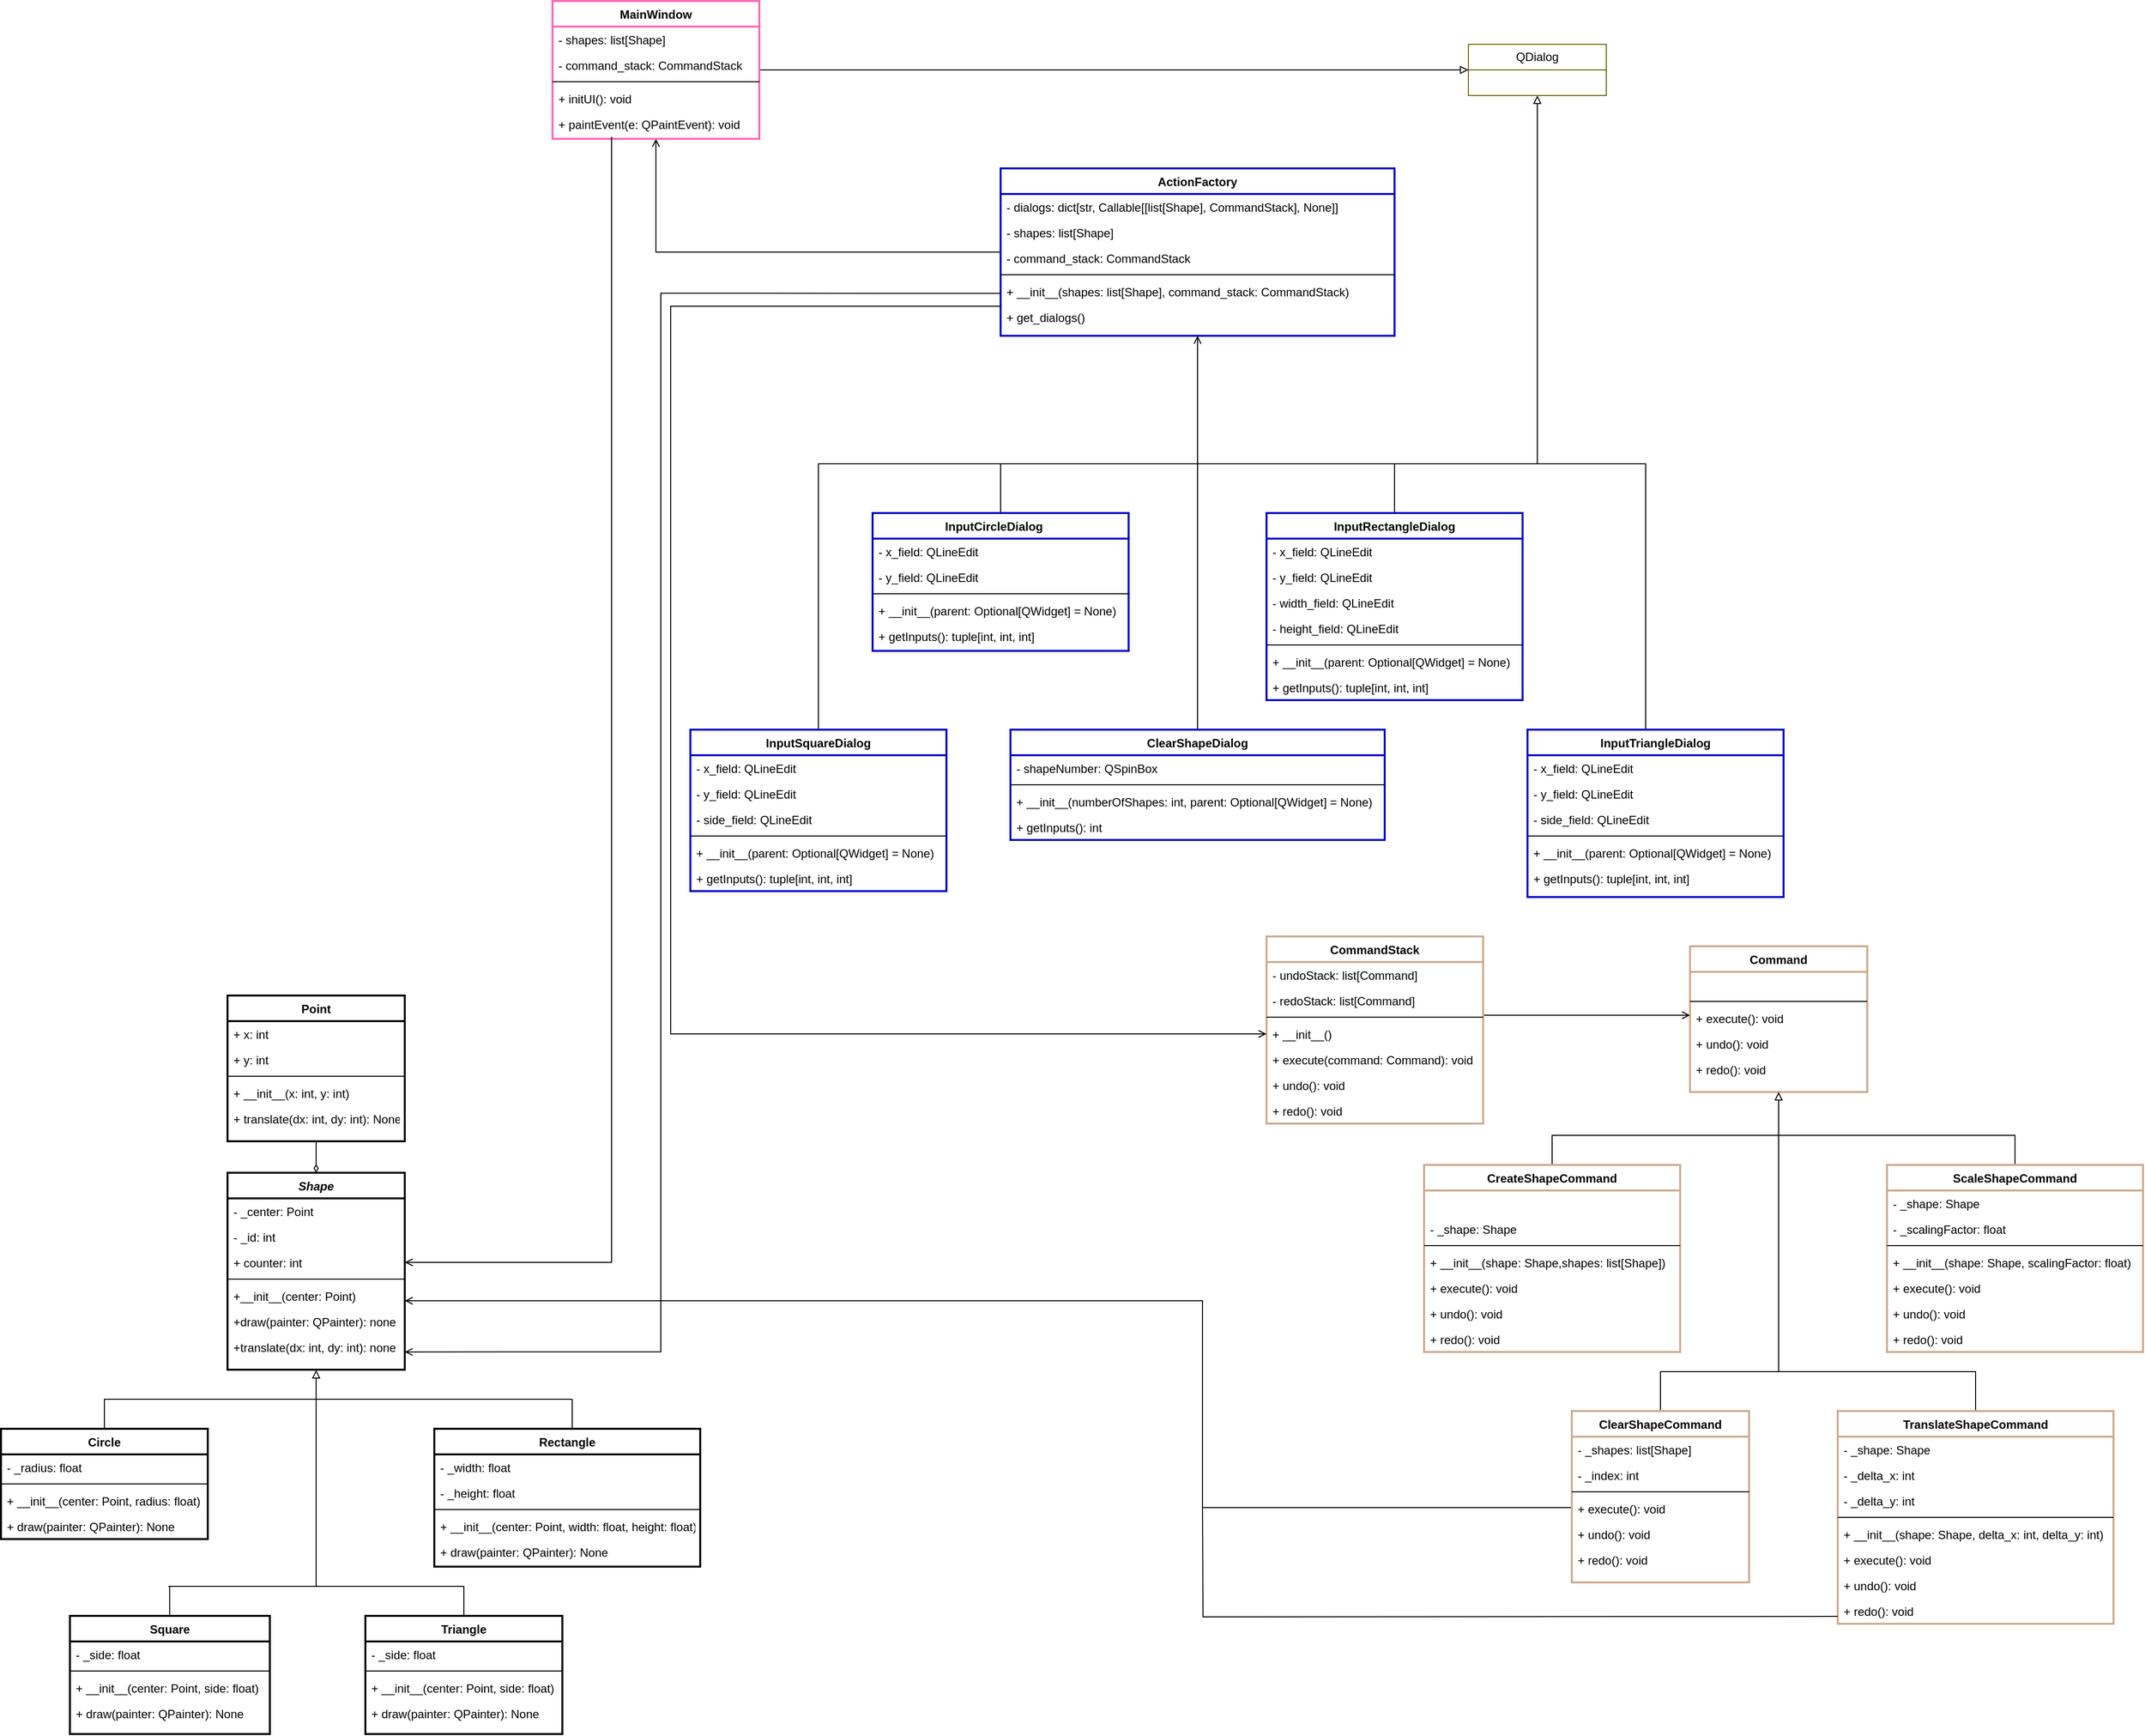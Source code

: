 <mxfile version="21.6.1" type="github">
  <diagram id="C5RBs43oDa-KdzZeNtuy" name="Page-1">
    <mxGraphModel dx="1793" dy="2488" grid="1" gridSize="10" guides="1" tooltips="1" connect="1" arrows="1" fold="1" page="1" pageScale="1" pageWidth="827" pageHeight="500" math="0" shadow="0">
      <root>
        <mxCell id="WIyWlLk6GJQsqaUBKTNV-0" />
        <mxCell id="WIyWlLk6GJQsqaUBKTNV-1" parent="WIyWlLk6GJQsqaUBKTNV-0" />
        <mxCell id="5IdRfqI3asmBB80RAV-X-70" style="edgeStyle=orthogonalEdgeStyle;rounded=0;orthogonalLoop=1;jettySize=auto;html=1;endArrow=none;endFill=0;startArrow=open;startFill=0;" parent="WIyWlLk6GJQsqaUBKTNV-1" edge="1">
          <mxGeometry relative="1" as="geometry">
            <mxPoint x="530" y="281.947" as="sourcePoint" />
            <mxPoint x="1135" y="-793.179" as="targetPoint" />
            <Array as="points">
              <mxPoint x="790" y="282" />
              <mxPoint x="790" y="-793" />
            </Array>
          </mxGeometry>
        </mxCell>
        <mxCell id="zkfFHV4jXpPFQw0GAbJ--0" value="Shape" style="swimlane;fontStyle=3;align=center;verticalAlign=top;childLayout=stackLayout;horizontal=1;startSize=26;horizontalStack=0;resizeParent=1;resizeLast=0;collapsible=1;marginBottom=0;rounded=0;shadow=0;strokeWidth=2;" parent="WIyWlLk6GJQsqaUBKTNV-1" vertex="1">
          <mxGeometry x="350" y="100" width="180" height="200" as="geometry">
            <mxRectangle x="230" y="140" width="160" height="26" as="alternateBounds" />
          </mxGeometry>
        </mxCell>
        <mxCell id="zkfFHV4jXpPFQw0GAbJ--1" value="- _center: Point&#xa;" style="text;align=left;verticalAlign=top;spacingLeft=4;spacingRight=4;overflow=hidden;rotatable=0;points=[[0,0.5],[1,0.5]];portConstraint=eastwest;" parent="zkfFHV4jXpPFQw0GAbJ--0" vertex="1">
          <mxGeometry y="26" width="180" height="26" as="geometry" />
        </mxCell>
        <mxCell id="zkfFHV4jXpPFQw0GAbJ--3" value="- _id: int&#xa;&#xa;" style="text;align=left;verticalAlign=top;spacingLeft=4;spacingRight=4;overflow=hidden;rotatable=0;points=[[0,0.5],[1,0.5]];portConstraint=eastwest;rounded=0;shadow=0;html=0;" parent="zkfFHV4jXpPFQw0GAbJ--0" vertex="1">
          <mxGeometry y="52" width="180" height="26" as="geometry" />
        </mxCell>
        <mxCell id="plVbzkSMT-NJXAv1dkl6-6" value="+ counter: int&#xa;" style="text;align=left;verticalAlign=top;spacingLeft=4;spacingRight=4;overflow=hidden;rotatable=0;points=[[0,0.5],[1,0.5]];portConstraint=eastwest;rounded=0;shadow=0;html=0;" parent="zkfFHV4jXpPFQw0GAbJ--0" vertex="1">
          <mxGeometry y="78" width="180" height="26" as="geometry" />
        </mxCell>
        <mxCell id="zkfFHV4jXpPFQw0GAbJ--4" value="" style="line;html=1;strokeWidth=1;align=left;verticalAlign=middle;spacingTop=-1;spacingLeft=3;spacingRight=3;rotatable=0;labelPosition=right;points=[];portConstraint=eastwest;" parent="zkfFHV4jXpPFQw0GAbJ--0" vertex="1">
          <mxGeometry y="104" width="180" height="8" as="geometry" />
        </mxCell>
        <mxCell id="plVbzkSMT-NJXAv1dkl6-4" value="+__init__(center: Point)&#xa;" style="text;align=left;verticalAlign=top;spacingLeft=4;spacingRight=4;overflow=hidden;rotatable=0;points=[[0,0.5],[1,0.5]];portConstraint=eastwest;" parent="zkfFHV4jXpPFQw0GAbJ--0" vertex="1">
          <mxGeometry y="112" width="180" height="26" as="geometry" />
        </mxCell>
        <mxCell id="zkfFHV4jXpPFQw0GAbJ--5" value="+draw(painter: QPainter): none" style="text;align=left;verticalAlign=top;spacingLeft=4;spacingRight=4;overflow=hidden;rotatable=0;points=[[0,0.5],[1,0.5]];portConstraint=eastwest;" parent="zkfFHV4jXpPFQw0GAbJ--0" vertex="1">
          <mxGeometry y="138" width="180" height="26" as="geometry" />
        </mxCell>
        <mxCell id="plVbzkSMT-NJXAv1dkl6-7" value="+translate(dx: int, dy: int): none" style="text;align=left;verticalAlign=top;spacingLeft=4;spacingRight=4;overflow=hidden;rotatable=0;points=[[0,0.5],[1,0.5]];portConstraint=eastwest;" parent="zkfFHV4jXpPFQw0GAbJ--0" vertex="1">
          <mxGeometry y="164" width="180" height="26" as="geometry" />
        </mxCell>
        <mxCell id="plVbzkSMT-NJXAv1dkl6-3" value="&#xa;" style="text;align=left;verticalAlign=top;spacingLeft=4;spacingRight=4;overflow=hidden;rotatable=0;points=[[0,0.5],[1,0.5]];portConstraint=eastwest;" parent="zkfFHV4jXpPFQw0GAbJ--0" vertex="1">
          <mxGeometry y="190" width="180" height="10" as="geometry" />
        </mxCell>
        <mxCell id="plVbzkSMT-NJXAv1dkl6-54" style="edgeStyle=orthogonalEdgeStyle;rounded=0;orthogonalLoop=1;jettySize=auto;html=1;exitX=0.5;exitY=0;exitDx=0;exitDy=0;entryX=0.5;entryY=1.033;entryDx=0;entryDy=0;entryPerimeter=0;endArrow=block;endFill=0;" parent="WIyWlLk6GJQsqaUBKTNV-1" source="zkfFHV4jXpPFQw0GAbJ--6" target="plVbzkSMT-NJXAv1dkl6-3" edge="1">
          <mxGeometry relative="1" as="geometry" />
        </mxCell>
        <mxCell id="zkfFHV4jXpPFQw0GAbJ--6" value="Circle" style="swimlane;fontStyle=1;align=center;verticalAlign=top;childLayout=stackLayout;horizontal=1;startSize=26;horizontalStack=0;resizeParent=1;resizeLast=0;collapsible=1;marginBottom=0;rounded=0;shadow=0;strokeWidth=2;" parent="WIyWlLk6GJQsqaUBKTNV-1" vertex="1">
          <mxGeometry x="120" y="360" width="210" height="112" as="geometry">
            <mxRectangle x="130" y="380" width="160" height="26" as="alternateBounds" />
          </mxGeometry>
        </mxCell>
        <mxCell id="zkfFHV4jXpPFQw0GAbJ--8" value="- _radius: float" style="text;align=left;verticalAlign=top;spacingLeft=4;spacingRight=4;overflow=hidden;rotatable=0;points=[[0,0.5],[1,0.5]];portConstraint=eastwest;rounded=0;shadow=0;html=0;" parent="zkfFHV4jXpPFQw0GAbJ--6" vertex="1">
          <mxGeometry y="26" width="210" height="26" as="geometry" />
        </mxCell>
        <mxCell id="zkfFHV4jXpPFQw0GAbJ--9" value="" style="line;html=1;strokeWidth=1;align=left;verticalAlign=middle;spacingTop=-1;spacingLeft=3;spacingRight=3;rotatable=0;labelPosition=right;points=[];portConstraint=eastwest;" parent="zkfFHV4jXpPFQw0GAbJ--6" vertex="1">
          <mxGeometry y="52" width="210" height="8" as="geometry" />
        </mxCell>
        <mxCell id="zkfFHV4jXpPFQw0GAbJ--10" value="+ __init__(center: Point, radius: float)" style="text;align=left;verticalAlign=top;spacingLeft=4;spacingRight=4;overflow=hidden;rotatable=0;points=[[0,0.5],[1,0.5]];portConstraint=eastwest;fontStyle=0" parent="zkfFHV4jXpPFQw0GAbJ--6" vertex="1">
          <mxGeometry y="60" width="210" height="26" as="geometry" />
        </mxCell>
        <mxCell id="zkfFHV4jXpPFQw0GAbJ--11" value="+ draw(painter: QPainter): None" style="text;align=left;verticalAlign=top;spacingLeft=4;spacingRight=4;overflow=hidden;rotatable=0;points=[[0,0.5],[1,0.5]];portConstraint=eastwest;" parent="zkfFHV4jXpPFQw0GAbJ--6" vertex="1">
          <mxGeometry y="86" width="210" height="26" as="geometry" />
        </mxCell>
        <mxCell id="plVbzkSMT-NJXAv1dkl6-33" value="Rectangle" style="swimlane;fontStyle=1;align=center;verticalAlign=top;childLayout=stackLayout;horizontal=1;startSize=26;horizontalStack=0;resizeParent=1;resizeLast=0;collapsible=1;marginBottom=0;rounded=0;shadow=0;strokeWidth=2;" parent="WIyWlLk6GJQsqaUBKTNV-1" vertex="1">
          <mxGeometry x="560" y="360" width="270" height="140" as="geometry">
            <mxRectangle x="130" y="380" width="160" height="26" as="alternateBounds" />
          </mxGeometry>
        </mxCell>
        <mxCell id="plVbzkSMT-NJXAv1dkl6-34" value="- _width: float" style="text;align=left;verticalAlign=top;spacingLeft=4;spacingRight=4;overflow=hidden;rotatable=0;points=[[0,0.5],[1,0.5]];portConstraint=eastwest;rounded=0;shadow=0;html=0;" parent="plVbzkSMT-NJXAv1dkl6-33" vertex="1">
          <mxGeometry y="26" width="270" height="26" as="geometry" />
        </mxCell>
        <mxCell id="plVbzkSMT-NJXAv1dkl6-37" value="- _height: float" style="text;align=left;verticalAlign=top;spacingLeft=4;spacingRight=4;overflow=hidden;rotatable=0;points=[[0,0.5],[1,0.5]];portConstraint=eastwest;" parent="plVbzkSMT-NJXAv1dkl6-33" vertex="1">
          <mxGeometry y="52" width="270" height="26" as="geometry" />
        </mxCell>
        <mxCell id="plVbzkSMT-NJXAv1dkl6-35" value="" style="line;html=1;strokeWidth=1;align=left;verticalAlign=middle;spacingTop=-1;spacingLeft=3;spacingRight=3;rotatable=0;labelPosition=right;points=[];portConstraint=eastwest;" parent="plVbzkSMT-NJXAv1dkl6-33" vertex="1">
          <mxGeometry y="78" width="270" height="8" as="geometry" />
        </mxCell>
        <mxCell id="plVbzkSMT-NJXAv1dkl6-36" value="+ __init__(center: Point, width: float, height: float)" style="text;align=left;verticalAlign=top;spacingLeft=4;spacingRight=4;overflow=hidden;rotatable=0;points=[[0,0.5],[1,0.5]];portConstraint=eastwest;fontStyle=0" parent="plVbzkSMT-NJXAv1dkl6-33" vertex="1">
          <mxGeometry y="86" width="270" height="26" as="geometry" />
        </mxCell>
        <mxCell id="plVbzkSMT-NJXAv1dkl6-38" value="+ draw(painter: QPainter): None" style="text;align=left;verticalAlign=top;spacingLeft=4;spacingRight=4;overflow=hidden;rotatable=0;points=[[0,0.5],[1,0.5]];portConstraint=eastwest;rounded=0;shadow=0;html=0;" parent="plVbzkSMT-NJXAv1dkl6-33" vertex="1">
          <mxGeometry y="112" width="270" height="26" as="geometry" />
        </mxCell>
        <mxCell id="plVbzkSMT-NJXAv1dkl6-39" value="Square" style="swimlane;fontStyle=1;align=center;verticalAlign=top;childLayout=stackLayout;horizontal=1;startSize=26;horizontalStack=0;resizeParent=1;resizeLast=0;collapsible=1;marginBottom=0;rounded=0;shadow=0;strokeWidth=2;" parent="WIyWlLk6GJQsqaUBKTNV-1" vertex="1">
          <mxGeometry x="190" y="550" width="203" height="120" as="geometry">
            <mxRectangle x="130" y="380" width="160" height="26" as="alternateBounds" />
          </mxGeometry>
        </mxCell>
        <mxCell id="plVbzkSMT-NJXAv1dkl6-40" value="- _side: float" style="text;align=left;verticalAlign=top;spacingLeft=4;spacingRight=4;overflow=hidden;rotatable=0;points=[[0,0.5],[1,0.5]];portConstraint=eastwest;rounded=0;shadow=0;html=0;" parent="plVbzkSMT-NJXAv1dkl6-39" vertex="1">
          <mxGeometry y="26" width="203" height="26" as="geometry" />
        </mxCell>
        <mxCell id="plVbzkSMT-NJXAv1dkl6-42" value="" style="line;html=1;strokeWidth=1;align=left;verticalAlign=middle;spacingTop=-1;spacingLeft=3;spacingRight=3;rotatable=0;labelPosition=right;points=[];portConstraint=eastwest;" parent="plVbzkSMT-NJXAv1dkl6-39" vertex="1">
          <mxGeometry y="52" width="203" height="8" as="geometry" />
        </mxCell>
        <mxCell id="plVbzkSMT-NJXAv1dkl6-43" value="+ __init__(center: Point, side: float)" style="text;align=left;verticalAlign=top;spacingLeft=4;spacingRight=4;overflow=hidden;rotatable=0;points=[[0,0.5],[1,0.5]];portConstraint=eastwest;fontStyle=0" parent="plVbzkSMT-NJXAv1dkl6-39" vertex="1">
          <mxGeometry y="60" width="203" height="26" as="geometry" />
        </mxCell>
        <mxCell id="plVbzkSMT-NJXAv1dkl6-44" value="+ draw(painter: QPainter): None" style="text;align=left;verticalAlign=top;spacingLeft=4;spacingRight=4;overflow=hidden;rotatable=0;points=[[0,0.5],[1,0.5]];portConstraint=eastwest;rounded=0;shadow=0;html=0;" parent="plVbzkSMT-NJXAv1dkl6-39" vertex="1">
          <mxGeometry y="86" width="203" height="26" as="geometry" />
        </mxCell>
        <mxCell id="plVbzkSMT-NJXAv1dkl6-45" value="Triangle" style="swimlane;fontStyle=1;align=center;verticalAlign=top;childLayout=stackLayout;horizontal=1;startSize=26;horizontalStack=0;resizeParent=1;resizeLast=0;collapsible=1;marginBottom=0;rounded=0;shadow=0;strokeWidth=2;" parent="WIyWlLk6GJQsqaUBKTNV-1" vertex="1">
          <mxGeometry x="490" y="550" width="200" height="120" as="geometry">
            <mxRectangle x="130" y="380" width="160" height="26" as="alternateBounds" />
          </mxGeometry>
        </mxCell>
        <mxCell id="plVbzkSMT-NJXAv1dkl6-46" value="- _side: float" style="text;align=left;verticalAlign=top;spacingLeft=4;spacingRight=4;overflow=hidden;rotatable=0;points=[[0,0.5],[1,0.5]];portConstraint=eastwest;rounded=0;shadow=0;html=0;" parent="plVbzkSMT-NJXAv1dkl6-45" vertex="1">
          <mxGeometry y="26" width="200" height="26" as="geometry" />
        </mxCell>
        <mxCell id="plVbzkSMT-NJXAv1dkl6-47" value="" style="line;html=1;strokeWidth=1;align=left;verticalAlign=middle;spacingTop=-1;spacingLeft=3;spacingRight=3;rotatable=0;labelPosition=right;points=[];portConstraint=eastwest;" parent="plVbzkSMT-NJXAv1dkl6-45" vertex="1">
          <mxGeometry y="52" width="200" height="8" as="geometry" />
        </mxCell>
        <mxCell id="plVbzkSMT-NJXAv1dkl6-48" value="+ __init__(center: Point, side: float)" style="text;align=left;verticalAlign=top;spacingLeft=4;spacingRight=4;overflow=hidden;rotatable=0;points=[[0,0.5],[1,0.5]];portConstraint=eastwest;fontStyle=0" parent="plVbzkSMT-NJXAv1dkl6-45" vertex="1">
          <mxGeometry y="60" width="200" height="26" as="geometry" />
        </mxCell>
        <mxCell id="plVbzkSMT-NJXAv1dkl6-49" value="+ draw(painter: QPainter): None" style="text;align=left;verticalAlign=top;spacingLeft=4;spacingRight=4;overflow=hidden;rotatable=0;points=[[0,0.5],[1,0.5]];portConstraint=eastwest;rounded=0;shadow=0;html=0;" parent="plVbzkSMT-NJXAv1dkl6-45" vertex="1">
          <mxGeometry y="86" width="200" height="26" as="geometry" />
        </mxCell>
        <mxCell id="plVbzkSMT-NJXAv1dkl6-57" value="" style="endArrow=none;html=1;rounded=0;" parent="WIyWlLk6GJQsqaUBKTNV-1" edge="1">
          <mxGeometry width="50" height="50" relative="1" as="geometry">
            <mxPoint x="700" y="330" as="sourcePoint" />
            <mxPoint x="440" y="330" as="targetPoint" />
          </mxGeometry>
        </mxCell>
        <mxCell id="plVbzkSMT-NJXAv1dkl6-58" value="" style="endArrow=none;html=1;rounded=0;" parent="WIyWlLk6GJQsqaUBKTNV-1" edge="1">
          <mxGeometry width="50" height="50" relative="1" as="geometry">
            <mxPoint x="700" y="360" as="sourcePoint" />
            <mxPoint x="700" y="330" as="targetPoint" />
          </mxGeometry>
        </mxCell>
        <mxCell id="plVbzkSMT-NJXAv1dkl6-60" value="" style="endArrow=none;html=1;rounded=0;" parent="WIyWlLk6GJQsqaUBKTNV-1" edge="1">
          <mxGeometry width="50" height="50" relative="1" as="geometry">
            <mxPoint x="440" y="520" as="sourcePoint" />
            <mxPoint x="440" y="330" as="targetPoint" />
          </mxGeometry>
        </mxCell>
        <mxCell id="plVbzkSMT-NJXAv1dkl6-62" value="" style="endArrow=none;html=1;rounded=0;" parent="WIyWlLk6GJQsqaUBKTNV-1" edge="1">
          <mxGeometry width="50" height="50" relative="1" as="geometry">
            <mxPoint x="291.26" y="550" as="sourcePoint" />
            <mxPoint x="291.26" y="520" as="targetPoint" />
          </mxGeometry>
        </mxCell>
        <mxCell id="plVbzkSMT-NJXAv1dkl6-63" value="" style="endArrow=none;html=1;rounded=0;" parent="WIyWlLk6GJQsqaUBKTNV-1" edge="1">
          <mxGeometry width="50" height="50" relative="1" as="geometry">
            <mxPoint x="590" y="520" as="sourcePoint" />
            <mxPoint x="290" y="520" as="targetPoint" />
          </mxGeometry>
        </mxCell>
        <mxCell id="plVbzkSMT-NJXAv1dkl6-64" value="" style="endArrow=none;html=1;rounded=0;exitX=0.5;exitY=0;exitDx=0;exitDy=0;" parent="WIyWlLk6GJQsqaUBKTNV-1" source="plVbzkSMT-NJXAv1dkl6-45" edge="1">
          <mxGeometry width="50" height="50" relative="1" as="geometry">
            <mxPoint x="560" y="550" as="sourcePoint" />
            <mxPoint x="590" y="520" as="targetPoint" />
          </mxGeometry>
        </mxCell>
        <mxCell id="plVbzkSMT-NJXAv1dkl6-65" value="Point" style="swimlane;fontStyle=1;align=center;verticalAlign=top;childLayout=stackLayout;horizontal=1;startSize=26;horizontalStack=0;resizeParent=1;resizeLast=0;collapsible=1;marginBottom=0;rounded=0;shadow=0;strokeWidth=2;" parent="WIyWlLk6GJQsqaUBKTNV-1" vertex="1">
          <mxGeometry x="350" y="-80" width="180" height="148" as="geometry">
            <mxRectangle x="230" y="140" width="160" height="26" as="alternateBounds" />
          </mxGeometry>
        </mxCell>
        <mxCell id="plVbzkSMT-NJXAv1dkl6-66" value="+ x: int&#xa;" style="text;align=left;verticalAlign=top;spacingLeft=4;spacingRight=4;overflow=hidden;rotatable=0;points=[[0,0.5],[1,0.5]];portConstraint=eastwest;" parent="plVbzkSMT-NJXAv1dkl6-65" vertex="1">
          <mxGeometry y="26" width="180" height="26" as="geometry" />
        </mxCell>
        <mxCell id="plVbzkSMT-NJXAv1dkl6-67" value="+ y: int&#xa;&#xa;" style="text;align=left;verticalAlign=top;spacingLeft=4;spacingRight=4;overflow=hidden;rotatable=0;points=[[0,0.5],[1,0.5]];portConstraint=eastwest;rounded=0;shadow=0;html=0;" parent="plVbzkSMT-NJXAv1dkl6-65" vertex="1">
          <mxGeometry y="52" width="180" height="26" as="geometry" />
        </mxCell>
        <mxCell id="plVbzkSMT-NJXAv1dkl6-69" value="" style="line;html=1;strokeWidth=1;align=left;verticalAlign=middle;spacingTop=-1;spacingLeft=3;spacingRight=3;rotatable=0;labelPosition=right;points=[];portConstraint=eastwest;" parent="plVbzkSMT-NJXAv1dkl6-65" vertex="1">
          <mxGeometry y="78" width="180" height="8" as="geometry" />
        </mxCell>
        <mxCell id="plVbzkSMT-NJXAv1dkl6-70" value="+ __init__(x: int, y: int)&#xa;" style="text;align=left;verticalAlign=top;spacingLeft=4;spacingRight=4;overflow=hidden;rotatable=0;points=[[0,0.5],[1,0.5]];portConstraint=eastwest;" parent="plVbzkSMT-NJXAv1dkl6-65" vertex="1">
          <mxGeometry y="86" width="180" height="26" as="geometry" />
        </mxCell>
        <mxCell id="plVbzkSMT-NJXAv1dkl6-71" value="+ translate(dx: int, dy: int): None" style="text;align=left;verticalAlign=top;spacingLeft=4;spacingRight=4;overflow=hidden;rotatable=0;points=[[0,0.5],[1,0.5]];portConstraint=eastwest;" parent="plVbzkSMT-NJXAv1dkl6-65" vertex="1">
          <mxGeometry y="112" width="180" height="26" as="geometry" />
        </mxCell>
        <mxCell id="plVbzkSMT-NJXAv1dkl6-73" value="&#xa;" style="text;align=left;verticalAlign=top;spacingLeft=4;spacingRight=4;overflow=hidden;rotatable=0;points=[[0,0.5],[1,0.5]];portConstraint=eastwest;" parent="plVbzkSMT-NJXAv1dkl6-65" vertex="1">
          <mxGeometry y="138" width="180" height="10" as="geometry" />
        </mxCell>
        <mxCell id="plVbzkSMT-NJXAv1dkl6-83" value="" style="endArrow=none;html=1;rounded=0;entryX=0.5;entryY=1;entryDx=0;entryDy=0;startArrow=diamondThin;startFill=0;" parent="WIyWlLk6GJQsqaUBKTNV-1" target="plVbzkSMT-NJXAv1dkl6-65" edge="1">
          <mxGeometry width="50" height="50" relative="1" as="geometry">
            <mxPoint x="440" y="100" as="sourcePoint" />
            <mxPoint x="440" y="70" as="targetPoint" />
          </mxGeometry>
        </mxCell>
        <mxCell id="Z4sy0UR6ZNWlFximSL57-4" value="Command" style="swimlane;fontStyle=1;align=center;verticalAlign=top;childLayout=stackLayout;horizontal=1;startSize=26;horizontalStack=0;resizeParent=1;resizeLast=0;collapsible=1;marginBottom=0;rounded=0;shadow=0;strokeWidth=2;strokeColor=#cdab8f;" parent="WIyWlLk6GJQsqaUBKTNV-1" vertex="1">
          <mxGeometry x="1835" y="-130" width="180" height="148" as="geometry">
            <mxRectangle x="230" y="140" width="160" height="26" as="alternateBounds" />
          </mxGeometry>
        </mxCell>
        <mxCell id="Z4sy0UR6ZNWlFximSL57-7" value="  " style="text;align=left;verticalAlign=top;spacingLeft=4;spacingRight=4;overflow=hidden;rotatable=0;points=[[0,0.5],[1,0.5]];portConstraint=eastwest;rounded=0;shadow=0;html=0;fontColor=#000000;" parent="Z4sy0UR6ZNWlFximSL57-4" vertex="1">
          <mxGeometry y="26" width="180" height="26" as="geometry" />
        </mxCell>
        <mxCell id="Z4sy0UR6ZNWlFximSL57-8" value="" style="line;html=1;strokeWidth=1;align=left;verticalAlign=middle;spacingTop=-1;spacingLeft=3;spacingRight=3;rotatable=0;labelPosition=right;points=[];portConstraint=eastwest;" parent="Z4sy0UR6ZNWlFximSL57-4" vertex="1">
          <mxGeometry y="52" width="180" height="8" as="geometry" />
        </mxCell>
        <mxCell id="Z4sy0UR6ZNWlFximSL57-9" value="+ execute(): void" style="text;align=left;verticalAlign=top;spacingLeft=4;spacingRight=4;overflow=hidden;rotatable=0;points=[[0,0.5],[1,0.5]];portConstraint=eastwest;" parent="Z4sy0UR6ZNWlFximSL57-4" vertex="1">
          <mxGeometry y="60" width="180" height="26" as="geometry" />
        </mxCell>
        <mxCell id="Z4sy0UR6ZNWlFximSL57-10" value="+ undo(): void" style="text;align=left;verticalAlign=top;spacingLeft=4;spacingRight=4;overflow=hidden;rotatable=0;points=[[0,0.5],[1,0.5]];portConstraint=eastwest;" parent="Z4sy0UR6ZNWlFximSL57-4" vertex="1">
          <mxGeometry y="86" width="180" height="26" as="geometry" />
        </mxCell>
        <mxCell id="Z4sy0UR6ZNWlFximSL57-11" value="+ redo(): void" style="text;align=left;verticalAlign=top;spacingLeft=4;spacingRight=4;overflow=hidden;rotatable=0;points=[[0,0.5],[1,0.5]];portConstraint=eastwest;" parent="Z4sy0UR6ZNWlFximSL57-4" vertex="1">
          <mxGeometry y="112" width="180" height="26" as="geometry" />
        </mxCell>
        <mxCell id="Z4sy0UR6ZNWlFximSL57-12" value="&#xa;" style="text;align=left;verticalAlign=top;spacingLeft=4;spacingRight=4;overflow=hidden;rotatable=0;points=[[0,0.5],[1,0.5]];portConstraint=eastwest;" parent="Z4sy0UR6ZNWlFximSL57-4" vertex="1">
          <mxGeometry y="138" width="180" height="10" as="geometry" />
        </mxCell>
        <mxCell id="Z4sy0UR6ZNWlFximSL57-23" style="edgeStyle=orthogonalEdgeStyle;rounded=0;orthogonalLoop=1;jettySize=auto;html=1;endArrow=none;endFill=0;startArrow=open;startFill=0;" parent="WIyWlLk6GJQsqaUBKTNV-1" source="plVbzkSMT-NJXAv1dkl6-4" target="Z4sy0UR6ZNWlFximSL57-13" edge="1">
          <mxGeometry relative="1" as="geometry">
            <Array as="points">
              <mxPoint x="1340" y="230" />
              <mxPoint x="1340" y="440" />
            </Array>
          </mxGeometry>
        </mxCell>
        <mxCell id="Z4sy0UR6ZNWlFximSL57-33" style="edgeStyle=orthogonalEdgeStyle;rounded=0;orthogonalLoop=1;jettySize=auto;html=1;endArrow=open;endFill=0;" parent="WIyWlLk6GJQsqaUBKTNV-1" source="Z4sy0UR6ZNWlFximSL57-24" target="Z4sy0UR6ZNWlFximSL57-4" edge="1">
          <mxGeometry relative="1" as="geometry">
            <Array as="points">
              <mxPoint x="1780" y="-60" />
              <mxPoint x="1780" y="-60" />
            </Array>
          </mxGeometry>
        </mxCell>
        <mxCell id="Z4sy0UR6ZNWlFximSL57-24" value="CommandStack" style="swimlane;fontStyle=1;align=center;verticalAlign=top;childLayout=stackLayout;horizontal=1;startSize=26;horizontalStack=0;resizeParent=1;resizeLast=0;collapsible=1;marginBottom=0;rounded=0;shadow=0;strokeWidth=2;strokeColor=#cdab8f;" parent="WIyWlLk6GJQsqaUBKTNV-1" vertex="1">
          <mxGeometry x="1405" y="-140" width="220" height="190" as="geometry">
            <mxRectangle x="230" y="140" width="160" height="26" as="alternateBounds" />
          </mxGeometry>
        </mxCell>
        <mxCell id="Z4sy0UR6ZNWlFximSL57-25" value="- undoStack: list[Command]" style="text;align=left;verticalAlign=top;spacingLeft=4;spacingRight=4;overflow=hidden;rotatable=0;points=[[0,0.5],[1,0.5]];portConstraint=eastwest;rounded=0;shadow=0;html=0;fontColor=#000000;" parent="Z4sy0UR6ZNWlFximSL57-24" vertex="1">
          <mxGeometry y="26" width="220" height="26" as="geometry" />
        </mxCell>
        <mxCell id="Z4sy0UR6ZNWlFximSL57-27" value="- redoStack: list[Command] " style="text;align=left;verticalAlign=top;spacingLeft=4;spacingRight=4;overflow=hidden;rotatable=0;points=[[0,0.5],[1,0.5]];portConstraint=eastwest;" parent="Z4sy0UR6ZNWlFximSL57-24" vertex="1">
          <mxGeometry y="52" width="220" height="26" as="geometry" />
        </mxCell>
        <mxCell id="Z4sy0UR6ZNWlFximSL57-26" value="" style="line;html=1;strokeWidth=1;align=left;verticalAlign=middle;spacingTop=-1;spacingLeft=3;spacingRight=3;rotatable=0;labelPosition=right;points=[];portConstraint=eastwest;" parent="Z4sy0UR6ZNWlFximSL57-24" vertex="1">
          <mxGeometry y="78" width="220" height="8" as="geometry" />
        </mxCell>
        <mxCell id="Z4sy0UR6ZNWlFximSL57-31" value="+ __init__()" style="text;align=left;verticalAlign=top;spacingLeft=4;spacingRight=4;overflow=hidden;rotatable=0;points=[[0,0.5],[1,0.5]];portConstraint=eastwest;rounded=0;shadow=0;html=0;fontColor=#000000;" parent="Z4sy0UR6ZNWlFximSL57-24" vertex="1">
          <mxGeometry y="86" width="220" height="26" as="geometry" />
        </mxCell>
        <mxCell id="Z4sy0UR6ZNWlFximSL57-32" value="+ execute(command: Command): void" style="text;align=left;verticalAlign=top;spacingLeft=4;spacingRight=4;overflow=hidden;rotatable=0;points=[[0,0.5],[1,0.5]];portConstraint=eastwest;rounded=0;shadow=0;html=0;fontColor=#000000;" parent="Z4sy0UR6ZNWlFximSL57-24" vertex="1">
          <mxGeometry y="112" width="220" height="26" as="geometry" />
        </mxCell>
        <mxCell id="Z4sy0UR6ZNWlFximSL57-28" value="+ undo(): void" style="text;align=left;verticalAlign=top;spacingLeft=4;spacingRight=4;overflow=hidden;rotatable=0;points=[[0,0.5],[1,0.5]];portConstraint=eastwest;" parent="Z4sy0UR6ZNWlFximSL57-24" vertex="1">
          <mxGeometry y="138" width="220" height="26" as="geometry" />
        </mxCell>
        <mxCell id="Z4sy0UR6ZNWlFximSL57-29" value="+ redo(): void" style="text;align=left;verticalAlign=top;spacingLeft=4;spacingRight=4;overflow=hidden;rotatable=0;points=[[0,0.5],[1,0.5]];portConstraint=eastwest;" parent="Z4sy0UR6ZNWlFximSL57-24" vertex="1">
          <mxGeometry y="164" width="220" height="26" as="geometry" />
        </mxCell>
        <mxCell id="Z4sy0UR6ZNWlFximSL57-74" style="edgeStyle=orthogonalEdgeStyle;rounded=0;orthogonalLoop=1;jettySize=auto;html=1;endArrow=block;endFill=0;" parent="WIyWlLk6GJQsqaUBKTNV-1" source="Z4sy0UR6ZNWlFximSL57-34" target="Z4sy0UR6ZNWlFximSL57-4" edge="1">
          <mxGeometry relative="1" as="geometry">
            <Array as="points">
              <mxPoint x="1695" y="62" />
              <mxPoint x="1925" y="62" />
            </Array>
          </mxGeometry>
        </mxCell>
        <mxCell id="Z4sy0UR6ZNWlFximSL57-34" value="CreateShapeCommand" style="swimlane;fontStyle=1;align=center;verticalAlign=top;childLayout=stackLayout;horizontal=1;startSize=26;horizontalStack=0;resizeParent=1;resizeLast=0;collapsible=1;marginBottom=0;rounded=0;shadow=0;strokeWidth=2;strokeColor=#cdab8f;" parent="WIyWlLk6GJQsqaUBKTNV-1" vertex="1">
          <mxGeometry x="1565" y="92" width="260" height="190" as="geometry">
            <mxRectangle x="230" y="140" width="160" height="26" as="alternateBounds" />
          </mxGeometry>
        </mxCell>
        <mxCell id="Z4sy0UR6ZNWlFximSL57-35" value="- _shapes: list[Shape]" style="text;align=left;verticalAlign=top;spacingLeft=4;spacingRight=4;overflow=hidden;rotatable=0;points=[[0,0.5],[1,0.5]];portConstraint=eastwest;rounded=0;shadow=0;html=0;fontColor=#ffffff;" parent="Z4sy0UR6ZNWlFximSL57-34" vertex="1">
          <mxGeometry y="26" width="260" height="26" as="geometry" />
        </mxCell>
        <mxCell id="Z4sy0UR6ZNWlFximSL57-36" value="- _shape: Shape" style="text;align=left;verticalAlign=top;spacingLeft=4;spacingRight=4;overflow=hidden;rotatable=0;points=[[0,0.5],[1,0.5]];portConstraint=eastwest;" parent="Z4sy0UR6ZNWlFximSL57-34" vertex="1">
          <mxGeometry y="52" width="260" height="26" as="geometry" />
        </mxCell>
        <mxCell id="Z4sy0UR6ZNWlFximSL57-37" value="" style="line;html=1;strokeWidth=1;align=left;verticalAlign=middle;spacingTop=-1;spacingLeft=3;spacingRight=3;rotatable=0;labelPosition=right;points=[];portConstraint=eastwest;" parent="Z4sy0UR6ZNWlFximSL57-34" vertex="1">
          <mxGeometry y="78" width="260" height="8" as="geometry" />
        </mxCell>
        <mxCell id="Z4sy0UR6ZNWlFximSL57-38" value="+ __init__(shape: Shape,shapes: list[Shape])" style="text;align=left;verticalAlign=top;spacingLeft=4;spacingRight=4;overflow=hidden;rotatable=0;points=[[0,0.5],[1,0.5]];portConstraint=eastwest;" parent="Z4sy0UR6ZNWlFximSL57-34" vertex="1">
          <mxGeometry y="86" width="260" height="26" as="geometry" />
        </mxCell>
        <mxCell id="Z4sy0UR6ZNWlFximSL57-41" value="+ execute(): void" style="text;align=left;verticalAlign=top;spacingLeft=4;spacingRight=4;overflow=hidden;rotatable=0;points=[[0,0.5],[1,0.5]];portConstraint=eastwest;" parent="Z4sy0UR6ZNWlFximSL57-34" vertex="1">
          <mxGeometry y="112" width="260" height="26" as="geometry" />
        </mxCell>
        <mxCell id="Z4sy0UR6ZNWlFximSL57-39" value="+ undo(): void" style="text;align=left;verticalAlign=top;spacingLeft=4;spacingRight=4;overflow=hidden;rotatable=0;points=[[0,0.5],[1,0.5]];portConstraint=eastwest;" parent="Z4sy0UR6ZNWlFximSL57-34" vertex="1">
          <mxGeometry y="138" width="260" height="26" as="geometry" />
        </mxCell>
        <mxCell id="Z4sy0UR6ZNWlFximSL57-40" value="+ redo(): void" style="text;align=left;verticalAlign=top;spacingLeft=4;spacingRight=4;overflow=hidden;rotatable=0;points=[[0,0.5],[1,0.5]];portConstraint=eastwest;" parent="Z4sy0UR6ZNWlFximSL57-34" vertex="1">
          <mxGeometry y="164" width="260" height="26" as="geometry" />
        </mxCell>
        <mxCell id="Z4sy0UR6ZNWlFximSL57-75" style="edgeStyle=orthogonalEdgeStyle;rounded=0;orthogonalLoop=1;jettySize=auto;html=1;endArrow=none;endFill=0;" parent="WIyWlLk6GJQsqaUBKTNV-1" source="Z4sy0UR6ZNWlFximSL57-42" edge="1">
          <mxGeometry relative="1" as="geometry">
            <mxPoint x="1925" y="62" as="targetPoint" />
            <Array as="points">
              <mxPoint x="2165" y="62" />
            </Array>
          </mxGeometry>
        </mxCell>
        <mxCell id="Z4sy0UR6ZNWlFximSL57-42" value="ScaleShapeCommand" style="swimlane;fontStyle=1;align=center;verticalAlign=top;childLayout=stackLayout;horizontal=1;startSize=26;horizontalStack=0;resizeParent=1;resizeLast=0;collapsible=1;marginBottom=0;rounded=0;shadow=0;strokeWidth=2;strokeColor=#cdab8f;" parent="WIyWlLk6GJQsqaUBKTNV-1" vertex="1">
          <mxGeometry x="2035" y="92" width="260" height="190" as="geometry">
            <mxRectangle x="230" y="140" width="160" height="26" as="alternateBounds" />
          </mxGeometry>
        </mxCell>
        <mxCell id="Z4sy0UR6ZNWlFximSL57-44" value="- _shape: Shape" style="text;align=left;verticalAlign=top;spacingLeft=4;spacingRight=4;overflow=hidden;rotatable=0;points=[[0,0.5],[1,0.5]];portConstraint=eastwest;" parent="Z4sy0UR6ZNWlFximSL57-42" vertex="1">
          <mxGeometry y="26" width="260" height="26" as="geometry" />
        </mxCell>
        <mxCell id="Z4sy0UR6ZNWlFximSL57-43" value="- _scalingFactor: float" style="text;align=left;verticalAlign=top;spacingLeft=4;spacingRight=4;overflow=hidden;rotatable=0;points=[[0,0.5],[1,0.5]];portConstraint=eastwest;rounded=0;shadow=0;html=0;fontColor=#000000;" parent="Z4sy0UR6ZNWlFximSL57-42" vertex="1">
          <mxGeometry y="52" width="260" height="26" as="geometry" />
        </mxCell>
        <mxCell id="Z4sy0UR6ZNWlFximSL57-45" value="" style="line;html=1;strokeWidth=1;align=left;verticalAlign=middle;spacingTop=-1;spacingLeft=3;spacingRight=3;rotatable=0;labelPosition=right;points=[];portConstraint=eastwest;" parent="Z4sy0UR6ZNWlFximSL57-42" vertex="1">
          <mxGeometry y="78" width="260" height="8" as="geometry" />
        </mxCell>
        <mxCell id="Z4sy0UR6ZNWlFximSL57-46" value="+ __init__(shape: Shape, scalingFactor: float) " style="text;align=left;verticalAlign=top;spacingLeft=4;spacingRight=4;overflow=hidden;rotatable=0;points=[[0,0.5],[1,0.5]];portConstraint=eastwest;" parent="Z4sy0UR6ZNWlFximSL57-42" vertex="1">
          <mxGeometry y="86" width="260" height="26" as="geometry" />
        </mxCell>
        <mxCell id="Z4sy0UR6ZNWlFximSL57-47" value="+ execute(): void" style="text;align=left;verticalAlign=top;spacingLeft=4;spacingRight=4;overflow=hidden;rotatable=0;points=[[0,0.5],[1,0.5]];portConstraint=eastwest;" parent="Z4sy0UR6ZNWlFximSL57-42" vertex="1">
          <mxGeometry y="112" width="260" height="26" as="geometry" />
        </mxCell>
        <mxCell id="Z4sy0UR6ZNWlFximSL57-48" value="+ undo(): void" style="text;align=left;verticalAlign=top;spacingLeft=4;spacingRight=4;overflow=hidden;rotatable=0;points=[[0,0.5],[1,0.5]];portConstraint=eastwest;" parent="Z4sy0UR6ZNWlFximSL57-42" vertex="1">
          <mxGeometry y="138" width="260" height="26" as="geometry" />
        </mxCell>
        <mxCell id="Z4sy0UR6ZNWlFximSL57-49" value="+ redo(): void" style="text;align=left;verticalAlign=top;spacingLeft=4;spacingRight=4;overflow=hidden;rotatable=0;points=[[0,0.5],[1,0.5]];portConstraint=eastwest;" parent="Z4sy0UR6ZNWlFximSL57-42" vertex="1">
          <mxGeometry y="164" width="260" height="26" as="geometry" />
        </mxCell>
        <mxCell id="Z4sy0UR6ZNWlFximSL57-78" style="edgeStyle=orthogonalEdgeStyle;rounded=0;orthogonalLoop=1;jettySize=auto;html=1;endArrow=none;endFill=0;" parent="WIyWlLk6GJQsqaUBKTNV-1" source="Z4sy0UR6ZNWlFximSL57-53" edge="1">
          <mxGeometry relative="1" as="geometry">
            <mxPoint x="1925" y="62" as="targetPoint" />
            <Array as="points">
              <mxPoint x="2125" y="302" />
              <mxPoint x="1925" y="302" />
            </Array>
          </mxGeometry>
        </mxCell>
        <mxCell id="Z4sy0UR6ZNWlFximSL57-53" value="TranslateShapeCommand" style="swimlane;fontStyle=1;align=center;verticalAlign=top;childLayout=stackLayout;horizontal=1;startSize=26;horizontalStack=0;resizeParent=1;resizeLast=0;collapsible=1;marginBottom=0;rounded=0;shadow=0;strokeWidth=2;strokeColor=#cdab8f;" parent="WIyWlLk6GJQsqaUBKTNV-1" vertex="1">
          <mxGeometry x="1985" y="342" width="280" height="216" as="geometry">
            <mxRectangle x="230" y="140" width="160" height="26" as="alternateBounds" />
          </mxGeometry>
        </mxCell>
        <mxCell id="Z4sy0UR6ZNWlFximSL57-54" value="- _shape: Shape" style="text;align=left;verticalAlign=top;spacingLeft=4;spacingRight=4;overflow=hidden;rotatable=0;points=[[0,0.5],[1,0.5]];portConstraint=eastwest;" parent="Z4sy0UR6ZNWlFximSL57-53" vertex="1">
          <mxGeometry y="26" width="280" height="26" as="geometry" />
        </mxCell>
        <mxCell id="Z4sy0UR6ZNWlFximSL57-55" value="- _delta_x: int" style="text;align=left;verticalAlign=top;spacingLeft=4;spacingRight=4;overflow=hidden;rotatable=0;points=[[0,0.5],[1,0.5]];portConstraint=eastwest;rounded=0;shadow=0;html=0;fontColor=#000000;" parent="Z4sy0UR6ZNWlFximSL57-53" vertex="1">
          <mxGeometry y="52" width="280" height="26" as="geometry" />
        </mxCell>
        <mxCell id="Z4sy0UR6ZNWlFximSL57-61" value="- _delta_y: int" style="text;align=left;verticalAlign=top;spacingLeft=4;spacingRight=4;overflow=hidden;rotatable=0;points=[[0,0.5],[1,0.5]];portConstraint=eastwest;rounded=0;shadow=0;html=0;fontColor=#000000;" parent="Z4sy0UR6ZNWlFximSL57-53" vertex="1">
          <mxGeometry y="78" width="280" height="26" as="geometry" />
        </mxCell>
        <mxCell id="Z4sy0UR6ZNWlFximSL57-56" value="" style="line;html=1;strokeWidth=1;align=left;verticalAlign=middle;spacingTop=-1;spacingLeft=3;spacingRight=3;rotatable=0;labelPosition=right;points=[];portConstraint=eastwest;" parent="Z4sy0UR6ZNWlFximSL57-53" vertex="1">
          <mxGeometry y="104" width="280" height="8" as="geometry" />
        </mxCell>
        <mxCell id="Z4sy0UR6ZNWlFximSL57-57" value="+ __init__(shape: Shape, delta_x: int, delta_y: int) " style="text;align=left;verticalAlign=top;spacingLeft=4;spacingRight=4;overflow=hidden;rotatable=0;points=[[0,0.5],[1,0.5]];portConstraint=eastwest;" parent="Z4sy0UR6ZNWlFximSL57-53" vertex="1">
          <mxGeometry y="112" width="280" height="26" as="geometry" />
        </mxCell>
        <mxCell id="Z4sy0UR6ZNWlFximSL57-58" value="+ execute(): void" style="text;align=left;verticalAlign=top;spacingLeft=4;spacingRight=4;overflow=hidden;rotatable=0;points=[[0,0.5],[1,0.5]];portConstraint=eastwest;" parent="Z4sy0UR6ZNWlFximSL57-53" vertex="1">
          <mxGeometry y="138" width="280" height="26" as="geometry" />
        </mxCell>
        <mxCell id="Z4sy0UR6ZNWlFximSL57-59" value="+ undo(): void" style="text;align=left;verticalAlign=top;spacingLeft=4;spacingRight=4;overflow=hidden;rotatable=0;points=[[0,0.5],[1,0.5]];portConstraint=eastwest;" parent="Z4sy0UR6ZNWlFximSL57-53" vertex="1">
          <mxGeometry y="164" width="280" height="26" as="geometry" />
        </mxCell>
        <mxCell id="Z4sy0UR6ZNWlFximSL57-60" value="+ redo(): void" style="text;align=left;verticalAlign=top;spacingLeft=4;spacingRight=4;overflow=hidden;rotatable=0;points=[[0,0.5],[1,0.5]];portConstraint=eastwest;" parent="Z4sy0UR6ZNWlFximSL57-53" vertex="1">
          <mxGeometry y="190" width="280" height="26" as="geometry" />
        </mxCell>
        <mxCell id="Z4sy0UR6ZNWlFximSL57-79" style="edgeStyle=orthogonalEdgeStyle;rounded=0;orthogonalLoop=1;jettySize=auto;html=1;endArrow=none;endFill=0;" parent="WIyWlLk6GJQsqaUBKTNV-1" source="Z4sy0UR6ZNWlFximSL57-13" edge="1">
          <mxGeometry relative="1" as="geometry">
            <mxPoint x="1925" y="302" as="targetPoint" />
            <Array as="points">
              <mxPoint x="1805" y="302" />
            </Array>
          </mxGeometry>
        </mxCell>
        <mxCell id="Z4sy0UR6ZNWlFximSL57-13" value="ClearShapeCommand" style="swimlane;fontStyle=1;align=center;verticalAlign=top;childLayout=stackLayout;horizontal=1;startSize=26;horizontalStack=0;resizeParent=1;resizeLast=0;collapsible=1;marginBottom=0;rounded=0;shadow=0;strokeWidth=2;strokeColor=#cdab8f;" parent="WIyWlLk6GJQsqaUBKTNV-1" vertex="1">
          <mxGeometry x="1715" y="342" width="180" height="174" as="geometry">
            <mxRectangle x="230" y="140" width="160" height="26" as="alternateBounds" />
          </mxGeometry>
        </mxCell>
        <mxCell id="Z4sy0UR6ZNWlFximSL57-14" value="- _shapes: list[Shape]" style="text;align=left;verticalAlign=top;spacingLeft=4;spacingRight=4;overflow=hidden;rotatable=0;points=[[0,0.5],[1,0.5]];portConstraint=eastwest;rounded=0;shadow=0;html=0;fontColor=#000000;" parent="Z4sy0UR6ZNWlFximSL57-13" vertex="1">
          <mxGeometry y="26" width="180" height="26" as="geometry" />
        </mxCell>
        <mxCell id="Z4sy0UR6ZNWlFximSL57-16" value="- _index: int " style="text;align=left;verticalAlign=top;spacingLeft=4;spacingRight=4;overflow=hidden;rotatable=0;points=[[0,0.5],[1,0.5]];portConstraint=eastwest;" parent="Z4sy0UR6ZNWlFximSL57-13" vertex="1">
          <mxGeometry y="52" width="180" height="26" as="geometry" />
        </mxCell>
        <mxCell id="Z4sy0UR6ZNWlFximSL57-15" value="" style="line;html=1;strokeWidth=1;align=left;verticalAlign=middle;spacingTop=-1;spacingLeft=3;spacingRight=3;rotatable=0;labelPosition=right;points=[];portConstraint=eastwest;" parent="Z4sy0UR6ZNWlFximSL57-13" vertex="1">
          <mxGeometry y="78" width="180" height="8" as="geometry" />
        </mxCell>
        <mxCell id="Z4sy0UR6ZNWlFximSL57-18" value="+ execute(): void" style="text;align=left;verticalAlign=top;spacingLeft=4;spacingRight=4;overflow=hidden;rotatable=0;points=[[0,0.5],[1,0.5]];portConstraint=eastwest;" parent="Z4sy0UR6ZNWlFximSL57-13" vertex="1">
          <mxGeometry y="86" width="180" height="26" as="geometry" />
        </mxCell>
        <mxCell id="Z4sy0UR6ZNWlFximSL57-17" value="+ undo(): void" style="text;align=left;verticalAlign=top;spacingLeft=4;spacingRight=4;overflow=hidden;rotatable=0;points=[[0,0.5],[1,0.5]];portConstraint=eastwest;" parent="Z4sy0UR6ZNWlFximSL57-13" vertex="1">
          <mxGeometry y="112" width="180" height="26" as="geometry" />
        </mxCell>
        <mxCell id="Z4sy0UR6ZNWlFximSL57-20" value="+ redo(): void" style="text;align=left;verticalAlign=top;spacingLeft=4;spacingRight=4;overflow=hidden;rotatable=0;points=[[0,0.5],[1,0.5]];portConstraint=eastwest;" parent="Z4sy0UR6ZNWlFximSL57-13" vertex="1">
          <mxGeometry y="138" width="180" height="26" as="geometry" />
        </mxCell>
        <mxCell id="5IdRfqI3asmBB80RAV-X-64" style="edgeStyle=orthogonalEdgeStyle;rounded=0;orthogonalLoop=1;jettySize=auto;html=1;endArrow=open;endFill=0;" parent="WIyWlLk6GJQsqaUBKTNV-1" source="5IdRfqI3asmBB80RAV-X-0" target="5IdRfqI3asmBB80RAV-X-50" edge="1">
          <mxGeometry relative="1" as="geometry">
            <Array as="points">
              <mxPoint x="1135" y="-620" />
              <mxPoint x="1335" y="-620" />
            </Array>
          </mxGeometry>
        </mxCell>
        <mxCell id="5IdRfqI3asmBB80RAV-X-0" value="InputCircleDialog    " style="swimlane;fontStyle=1;align=center;verticalAlign=top;childLayout=stackLayout;horizontal=1;startSize=26;horizontalStack=0;resizeParent=1;resizeLast=0;collapsible=1;marginBottom=0;rounded=0;shadow=0;strokeWidth=2;strokeColor=#0000CC;" parent="WIyWlLk6GJQsqaUBKTNV-1" vertex="1">
          <mxGeometry x="1005" y="-570" width="260" height="140" as="geometry">
            <mxRectangle x="230" y="140" width="160" height="26" as="alternateBounds" />
          </mxGeometry>
        </mxCell>
        <mxCell id="5IdRfqI3asmBB80RAV-X-1" value="- x_field: QLineEdit" style="text;align=left;verticalAlign=top;spacingLeft=4;spacingRight=4;overflow=hidden;rotatable=0;points=[[0,0.5],[1,0.5]];portConstraint=eastwest;" parent="5IdRfqI3asmBB80RAV-X-0" vertex="1">
          <mxGeometry y="26" width="260" height="26" as="geometry" />
        </mxCell>
        <mxCell id="5IdRfqI3asmBB80RAV-X-2" value="- y_field: QLineEdit" style="text;align=left;verticalAlign=top;spacingLeft=4;spacingRight=4;overflow=hidden;rotatable=0;points=[[0,0.5],[1,0.5]];portConstraint=eastwest;rounded=0;shadow=0;html=0;" parent="5IdRfqI3asmBB80RAV-X-0" vertex="1">
          <mxGeometry y="52" width="260" height="26" as="geometry" />
        </mxCell>
        <mxCell id="5IdRfqI3asmBB80RAV-X-3" value="" style="line;html=1;strokeWidth=1;align=left;verticalAlign=middle;spacingTop=-1;spacingLeft=3;spacingRight=3;rotatable=0;labelPosition=right;points=[];portConstraint=eastwest;" parent="5IdRfqI3asmBB80RAV-X-0" vertex="1">
          <mxGeometry y="78" width="260" height="8" as="geometry" />
        </mxCell>
        <mxCell id="5IdRfqI3asmBB80RAV-X-4" value=" + __init__(parent: Optional[QWidget] = None)&#xa;" style="text;align=left;verticalAlign=top;spacingLeft=4;spacingRight=4;overflow=hidden;rotatable=0;points=[[0,0.5],[1,0.5]];portConstraint=eastwest;" parent="5IdRfqI3asmBB80RAV-X-0" vertex="1">
          <mxGeometry y="86" width="260" height="26" as="geometry" />
        </mxCell>
        <mxCell id="5IdRfqI3asmBB80RAV-X-7" value="+ getInputs(): tuple[int, int, int]&#xa;" style="text;align=left;verticalAlign=top;spacingLeft=4;spacingRight=4;overflow=hidden;rotatable=0;points=[[0,0.5],[1,0.5]];portConstraint=eastwest;" parent="5IdRfqI3asmBB80RAV-X-0" vertex="1">
          <mxGeometry y="112" width="260" height="26" as="geometry" />
        </mxCell>
        <mxCell id="5IdRfqI3asmBB80RAV-X-65" style="edgeStyle=orthogonalEdgeStyle;rounded=0;orthogonalLoop=1;jettySize=auto;html=1;endArrow=none;endFill=0;" parent="WIyWlLk6GJQsqaUBKTNV-1" source="5IdRfqI3asmBB80RAV-X-8" edge="1">
          <mxGeometry relative="1" as="geometry">
            <mxPoint x="1135" y="-620" as="targetPoint" />
            <Array as="points">
              <mxPoint x="950" y="-620" />
            </Array>
          </mxGeometry>
        </mxCell>
        <mxCell id="5IdRfqI3asmBB80RAV-X-8" value="InputSquareDialog" style="swimlane;fontStyle=1;align=center;verticalAlign=top;childLayout=stackLayout;horizontal=1;startSize=26;horizontalStack=0;resizeParent=1;resizeLast=0;collapsible=1;marginBottom=0;rounded=0;shadow=0;strokeWidth=2;strokeColor=#0000CC;" parent="WIyWlLk6GJQsqaUBKTNV-1" vertex="1">
          <mxGeometry x="820" y="-350" width="260" height="164" as="geometry">
            <mxRectangle x="230" y="140" width="160" height="26" as="alternateBounds" />
          </mxGeometry>
        </mxCell>
        <mxCell id="5IdRfqI3asmBB80RAV-X-9" value="- x_field: QLineEdit" style="text;align=left;verticalAlign=top;spacingLeft=4;spacingRight=4;overflow=hidden;rotatable=0;points=[[0,0.5],[1,0.5]];portConstraint=eastwest;" parent="5IdRfqI3asmBB80RAV-X-8" vertex="1">
          <mxGeometry y="26" width="260" height="26" as="geometry" />
        </mxCell>
        <mxCell id="5IdRfqI3asmBB80RAV-X-10" value="- y_field: QLineEdit" style="text;align=left;verticalAlign=top;spacingLeft=4;spacingRight=4;overflow=hidden;rotatable=0;points=[[0,0.5],[1,0.5]];portConstraint=eastwest;rounded=0;shadow=0;html=0;" parent="5IdRfqI3asmBB80RAV-X-8" vertex="1">
          <mxGeometry y="52" width="260" height="26" as="geometry" />
        </mxCell>
        <mxCell id="5IdRfqI3asmBB80RAV-X-14" value="- side_field: QLineEdit" style="text;align=left;verticalAlign=top;spacingLeft=4;spacingRight=4;overflow=hidden;rotatable=0;points=[[0,0.5],[1,0.5]];portConstraint=eastwest;rounded=0;shadow=0;html=0;" parent="5IdRfqI3asmBB80RAV-X-8" vertex="1">
          <mxGeometry y="78" width="260" height="26" as="geometry" />
        </mxCell>
        <mxCell id="5IdRfqI3asmBB80RAV-X-11" value="" style="line;html=1;strokeWidth=1;align=left;verticalAlign=middle;spacingTop=-1;spacingLeft=3;spacingRight=3;rotatable=0;labelPosition=right;points=[];portConstraint=eastwest;" parent="5IdRfqI3asmBB80RAV-X-8" vertex="1">
          <mxGeometry y="104" width="260" height="8" as="geometry" />
        </mxCell>
        <mxCell id="5IdRfqI3asmBB80RAV-X-12" value=" + __init__(parent: Optional[QWidget] = None)&#xa;" style="text;align=left;verticalAlign=top;spacingLeft=4;spacingRight=4;overflow=hidden;rotatable=0;points=[[0,0.5],[1,0.5]];portConstraint=eastwest;" parent="5IdRfqI3asmBB80RAV-X-8" vertex="1">
          <mxGeometry y="112" width="260" height="26" as="geometry" />
        </mxCell>
        <mxCell id="5IdRfqI3asmBB80RAV-X-13" value="+ getInputs(): tuple[int, int, int]&#xa;" style="text;align=left;verticalAlign=top;spacingLeft=4;spacingRight=4;overflow=hidden;rotatable=0;points=[[0,0.5],[1,0.5]];portConstraint=eastwest;" parent="5IdRfqI3asmBB80RAV-X-8" vertex="1">
          <mxGeometry y="138" width="260" height="26" as="geometry" />
        </mxCell>
        <mxCell id="5IdRfqI3asmBB80RAV-X-67" style="edgeStyle=orthogonalEdgeStyle;rounded=0;orthogonalLoop=1;jettySize=auto;html=1;endArrow=none;endFill=0;" parent="WIyWlLk6GJQsqaUBKTNV-1" source="5IdRfqI3asmBB80RAV-X-15" edge="1">
          <mxGeometry relative="1" as="geometry">
            <mxPoint x="1535" y="-620" as="targetPoint" />
          </mxGeometry>
        </mxCell>
        <mxCell id="5IdRfqI3asmBB80RAV-X-15" value="InputRectangleDialog" style="swimlane;fontStyle=1;align=center;verticalAlign=top;childLayout=stackLayout;horizontal=1;startSize=26;horizontalStack=0;resizeParent=1;resizeLast=0;collapsible=1;marginBottom=0;rounded=0;shadow=0;strokeWidth=2;strokeColor=#0000CC;" parent="WIyWlLk6GJQsqaUBKTNV-1" vertex="1">
          <mxGeometry x="1405" y="-570" width="260" height="190" as="geometry">
            <mxRectangle x="230" y="140" width="160" height="26" as="alternateBounds" />
          </mxGeometry>
        </mxCell>
        <mxCell id="5IdRfqI3asmBB80RAV-X-16" value="- x_field: QLineEdit" style="text;align=left;verticalAlign=top;spacingLeft=4;spacingRight=4;overflow=hidden;rotatable=0;points=[[0,0.5],[1,0.5]];portConstraint=eastwest;" parent="5IdRfqI3asmBB80RAV-X-15" vertex="1">
          <mxGeometry y="26" width="260" height="26" as="geometry" />
        </mxCell>
        <mxCell id="5IdRfqI3asmBB80RAV-X-17" value="- y_field: QLineEdit" style="text;align=left;verticalAlign=top;spacingLeft=4;spacingRight=4;overflow=hidden;rotatable=0;points=[[0,0.5],[1,0.5]];portConstraint=eastwest;rounded=0;shadow=0;html=0;" parent="5IdRfqI3asmBB80RAV-X-15" vertex="1">
          <mxGeometry y="52" width="260" height="26" as="geometry" />
        </mxCell>
        <mxCell id="5IdRfqI3asmBB80RAV-X-18" value="- width_field: QLineEdit" style="text;align=left;verticalAlign=top;spacingLeft=4;spacingRight=4;overflow=hidden;rotatable=0;points=[[0,0.5],[1,0.5]];portConstraint=eastwest;rounded=0;shadow=0;html=0;" parent="5IdRfqI3asmBB80RAV-X-15" vertex="1">
          <mxGeometry y="78" width="260" height="26" as="geometry" />
        </mxCell>
        <mxCell id="5IdRfqI3asmBB80RAV-X-22" value="- height_field: QLineEdit" style="text;align=left;verticalAlign=top;spacingLeft=4;spacingRight=4;overflow=hidden;rotatable=0;points=[[0,0.5],[1,0.5]];portConstraint=eastwest;rounded=0;shadow=0;html=0;" parent="5IdRfqI3asmBB80RAV-X-15" vertex="1">
          <mxGeometry y="104" width="260" height="26" as="geometry" />
        </mxCell>
        <mxCell id="5IdRfqI3asmBB80RAV-X-19" value="" style="line;html=1;strokeWidth=1;align=left;verticalAlign=middle;spacingTop=-1;spacingLeft=3;spacingRight=3;rotatable=0;labelPosition=right;points=[];portConstraint=eastwest;" parent="5IdRfqI3asmBB80RAV-X-15" vertex="1">
          <mxGeometry y="130" width="260" height="8" as="geometry" />
        </mxCell>
        <mxCell id="5IdRfqI3asmBB80RAV-X-20" value=" + __init__(parent: Optional[QWidget] = None)&#xa;" style="text;align=left;verticalAlign=top;spacingLeft=4;spacingRight=4;overflow=hidden;rotatable=0;points=[[0,0.5],[1,0.5]];portConstraint=eastwest;" parent="5IdRfqI3asmBB80RAV-X-15" vertex="1">
          <mxGeometry y="138" width="260" height="26" as="geometry" />
        </mxCell>
        <mxCell id="5IdRfqI3asmBB80RAV-X-21" value="+ getInputs(): tuple[int, int, int]&#xa;" style="text;align=left;verticalAlign=top;spacingLeft=4;spacingRight=4;overflow=hidden;rotatable=0;points=[[0,0.5],[1,0.5]];portConstraint=eastwest;" parent="5IdRfqI3asmBB80RAV-X-15" vertex="1">
          <mxGeometry y="164" width="260" height="26" as="geometry" />
        </mxCell>
        <mxCell id="5IdRfqI3asmBB80RAV-X-66" style="edgeStyle=orthogonalEdgeStyle;rounded=0;orthogonalLoop=1;jettySize=auto;html=1;endArrow=none;endFill=0;" parent="WIyWlLk6GJQsqaUBKTNV-1" source="5IdRfqI3asmBB80RAV-X-23" edge="1">
          <mxGeometry relative="1" as="geometry">
            <mxPoint x="1335" y="-620" as="targetPoint" />
            <Array as="points">
              <mxPoint x="1790" y="-620" />
            </Array>
          </mxGeometry>
        </mxCell>
        <mxCell id="5IdRfqI3asmBB80RAV-X-23" value="InputTriangleDialog" style="swimlane;fontStyle=1;align=center;verticalAlign=top;childLayout=stackLayout;horizontal=1;startSize=26;horizontalStack=0;resizeParent=1;resizeLast=0;collapsible=1;marginBottom=0;rounded=0;shadow=0;strokeWidth=2;strokeColor=#0000CC;" parent="WIyWlLk6GJQsqaUBKTNV-1" vertex="1">
          <mxGeometry x="1670" y="-350" width="260" height="170" as="geometry">
            <mxRectangle x="230" y="140" width="160" height="26" as="alternateBounds" />
          </mxGeometry>
        </mxCell>
        <mxCell id="5IdRfqI3asmBB80RAV-X-24" value="- x_field: QLineEdit" style="text;align=left;verticalAlign=top;spacingLeft=4;spacingRight=4;overflow=hidden;rotatable=0;points=[[0,0.5],[1,0.5]];portConstraint=eastwest;" parent="5IdRfqI3asmBB80RAV-X-23" vertex="1">
          <mxGeometry y="26" width="260" height="26" as="geometry" />
        </mxCell>
        <mxCell id="5IdRfqI3asmBB80RAV-X-25" value="- y_field: QLineEdit" style="text;align=left;verticalAlign=top;spacingLeft=4;spacingRight=4;overflow=hidden;rotatable=0;points=[[0,0.5],[1,0.5]];portConstraint=eastwest;rounded=0;shadow=0;html=0;" parent="5IdRfqI3asmBB80RAV-X-23" vertex="1">
          <mxGeometry y="52" width="260" height="26" as="geometry" />
        </mxCell>
        <mxCell id="5IdRfqI3asmBB80RAV-X-26" value="- side_field: QLineEdit" style="text;align=left;verticalAlign=top;spacingLeft=4;spacingRight=4;overflow=hidden;rotatable=0;points=[[0,0.5],[1,0.5]];portConstraint=eastwest;rounded=0;shadow=0;html=0;" parent="5IdRfqI3asmBB80RAV-X-23" vertex="1">
          <mxGeometry y="78" width="260" height="26" as="geometry" />
        </mxCell>
        <mxCell id="5IdRfqI3asmBB80RAV-X-28" value="" style="line;html=1;strokeWidth=1;align=left;verticalAlign=middle;spacingTop=-1;spacingLeft=3;spacingRight=3;rotatable=0;labelPosition=right;points=[];portConstraint=eastwest;" parent="5IdRfqI3asmBB80RAV-X-23" vertex="1">
          <mxGeometry y="104" width="260" height="8" as="geometry" />
        </mxCell>
        <mxCell id="5IdRfqI3asmBB80RAV-X-29" value=" + __init__(parent: Optional[QWidget] = None)&#xa;" style="text;align=left;verticalAlign=top;spacingLeft=4;spacingRight=4;overflow=hidden;rotatable=0;points=[[0,0.5],[1,0.5]];portConstraint=eastwest;" parent="5IdRfqI3asmBB80RAV-X-23" vertex="1">
          <mxGeometry y="112" width="260" height="26" as="geometry" />
        </mxCell>
        <mxCell id="5IdRfqI3asmBB80RAV-X-30" value="+ getInputs(): tuple[int, int, int]&#xa;" style="text;align=left;verticalAlign=top;spacingLeft=4;spacingRight=4;overflow=hidden;rotatable=0;points=[[0,0.5],[1,0.5]];portConstraint=eastwest;" parent="5IdRfqI3asmBB80RAV-X-23" vertex="1">
          <mxGeometry y="138" width="260" height="26" as="geometry" />
        </mxCell>
        <mxCell id="5IdRfqI3asmBB80RAV-X-68" style="edgeStyle=orthogonalEdgeStyle;rounded=0;orthogonalLoop=1;jettySize=auto;html=1;endArrow=none;endFill=0;" parent="WIyWlLk6GJQsqaUBKTNV-1" source="5IdRfqI3asmBB80RAV-X-38" edge="1">
          <mxGeometry relative="1" as="geometry">
            <mxPoint x="1335" y="-620" as="targetPoint" />
            <Array as="points">
              <mxPoint x="1335" y="-274" />
            </Array>
          </mxGeometry>
        </mxCell>
        <mxCell id="5IdRfqI3asmBB80RAV-X-38" value="ClearShapeDialog" style="swimlane;fontStyle=1;align=center;verticalAlign=top;childLayout=stackLayout;horizontal=1;startSize=26;horizontalStack=0;resizeParent=1;resizeLast=0;collapsible=1;marginBottom=0;rounded=0;shadow=0;strokeWidth=2;strokeColor=#0000CC;rotation=0;" parent="WIyWlLk6GJQsqaUBKTNV-1" vertex="1">
          <mxGeometry x="1145" y="-350" width="380" height="112" as="geometry">
            <mxRectangle x="230" y="140" width="160" height="26" as="alternateBounds" />
          </mxGeometry>
        </mxCell>
        <mxCell id="5IdRfqI3asmBB80RAV-X-39" value="- shapeNumber: QSpinBox" style="text;align=left;verticalAlign=top;spacingLeft=4;spacingRight=4;overflow=hidden;rotatable=0;points=[[0,0.5],[1,0.5]];portConstraint=eastwest;rotation=0;" parent="5IdRfqI3asmBB80RAV-X-38" vertex="1">
          <mxGeometry y="26" width="380" height="26" as="geometry" />
        </mxCell>
        <mxCell id="5IdRfqI3asmBB80RAV-X-40" value="" style="line;html=1;strokeWidth=1;align=left;verticalAlign=middle;spacingTop=-1;spacingLeft=3;spacingRight=3;rotatable=0;labelPosition=right;points=[];portConstraint=eastwest;rotation=0;" parent="5IdRfqI3asmBB80RAV-X-38" vertex="1">
          <mxGeometry y="52" width="380" height="8" as="geometry" />
        </mxCell>
        <mxCell id="5IdRfqI3asmBB80RAV-X-41" value="+ __init__(numberOfShapes: int, parent: Optional[QWidget] = None)&#xa;" style="text;align=left;verticalAlign=top;spacingLeft=4;spacingRight=4;overflow=hidden;rotatable=0;points=[[0,0.5],[1,0.5]];portConstraint=eastwest;rotation=0;" parent="5IdRfqI3asmBB80RAV-X-38" vertex="1">
          <mxGeometry y="60" width="380" height="26" as="geometry" />
        </mxCell>
        <mxCell id="5IdRfqI3asmBB80RAV-X-42" value="+ getInputs(): int" style="text;align=left;verticalAlign=top;spacingLeft=4;spacingRight=4;overflow=hidden;rotatable=0;points=[[0,0.5],[1,0.5]];portConstraint=eastwest;rotation=0;" parent="5IdRfqI3asmBB80RAV-X-38" vertex="1">
          <mxGeometry y="86" width="380" height="26" as="geometry" />
        </mxCell>
        <mxCell id="_C5rEIt2nlC9iYJr2Dnb-10" style="edgeStyle=orthogonalEdgeStyle;rounded=0;orthogonalLoop=1;jettySize=auto;html=1;endArrow=open;endFill=0;" parent="WIyWlLk6GJQsqaUBKTNV-1" source="5IdRfqI3asmBB80RAV-X-50" target="_C5rEIt2nlC9iYJr2Dnb-0" edge="1">
          <mxGeometry relative="1" as="geometry" />
        </mxCell>
        <mxCell id="5IdRfqI3asmBB80RAV-X-50" value="ActionFactory" style="swimlane;fontStyle=1;align=center;verticalAlign=top;childLayout=stackLayout;horizontal=1;startSize=26;horizontalStack=0;resizeParent=1;resizeLast=0;collapsible=1;marginBottom=0;rounded=0;shadow=0;strokeWidth=2;strokeColor=#0000CC;" parent="WIyWlLk6GJQsqaUBKTNV-1" vertex="1">
          <mxGeometry x="1135" y="-920" width="400" height="170" as="geometry">
            <mxRectangle x="230" y="140" width="160" height="26" as="alternateBounds" />
          </mxGeometry>
        </mxCell>
        <mxCell id="5IdRfqI3asmBB80RAV-X-51" value="- dialogs: dict[str, Callable[[list[Shape], CommandStack], None]]" style="text;align=left;verticalAlign=top;spacingLeft=4;spacingRight=4;overflow=hidden;rotatable=0;points=[[0,0.5],[1,0.5]];portConstraint=eastwest;" parent="5IdRfqI3asmBB80RAV-X-50" vertex="1">
          <mxGeometry y="26" width="400" height="26" as="geometry" />
        </mxCell>
        <mxCell id="5IdRfqI3asmBB80RAV-X-52" value="- shapes: list[Shape]" style="text;align=left;verticalAlign=top;spacingLeft=4;spacingRight=4;overflow=hidden;rotatable=0;points=[[0,0.5],[1,0.5]];portConstraint=eastwest;rounded=0;shadow=0;html=0;" parent="5IdRfqI3asmBB80RAV-X-50" vertex="1">
          <mxGeometry y="52" width="400" height="26" as="geometry" />
        </mxCell>
        <mxCell id="5IdRfqI3asmBB80RAV-X-53" value="- command_stack: CommandStack" style="text;align=left;verticalAlign=top;spacingLeft=4;spacingRight=4;overflow=hidden;rotatable=0;points=[[0,0.5],[1,0.5]];portConstraint=eastwest;rounded=0;shadow=0;html=0;" parent="5IdRfqI3asmBB80RAV-X-50" vertex="1">
          <mxGeometry y="78" width="400" height="26" as="geometry" />
        </mxCell>
        <mxCell id="5IdRfqI3asmBB80RAV-X-54" value="" style="line;html=1;strokeWidth=1;align=left;verticalAlign=middle;spacingTop=-1;spacingLeft=3;spacingRight=3;rotatable=0;labelPosition=right;points=[];portConstraint=eastwest;" parent="5IdRfqI3asmBB80RAV-X-50" vertex="1">
          <mxGeometry y="104" width="400" height="8" as="geometry" />
        </mxCell>
        <mxCell id="5IdRfqI3asmBB80RAV-X-56" value=" + __init__(shapes: list[Shape], command_stack: CommandStack)&#xa;" style="text;align=left;verticalAlign=top;spacingLeft=4;spacingRight=4;overflow=hidden;rotatable=0;points=[[0,0.5],[1,0.5]];portConstraint=eastwest;" parent="5IdRfqI3asmBB80RAV-X-50" vertex="1">
          <mxGeometry y="112" width="400" height="26" as="geometry" />
        </mxCell>
        <mxCell id="5IdRfqI3asmBB80RAV-X-55" value="+ get_dialogs() " style="text;align=left;verticalAlign=top;spacingLeft=4;spacingRight=4;overflow=hidden;rotatable=0;points=[[0,0.5],[1,0.5]];portConstraint=eastwest;" parent="5IdRfqI3asmBB80RAV-X-50" vertex="1">
          <mxGeometry y="138" width="400" height="26" as="geometry" />
        </mxCell>
        <mxCell id="_C5rEIt2nlC9iYJr2Dnb-13" style="edgeStyle=orthogonalEdgeStyle;rounded=0;orthogonalLoop=1;jettySize=auto;html=1;endArrow=none;endFill=0;startArrow=block;startFill=0;" parent="WIyWlLk6GJQsqaUBKTNV-1" source="5IdRfqI3asmBB80RAV-X-58" edge="1">
          <mxGeometry relative="1" as="geometry">
            <mxPoint x="1680" y="-620" as="targetPoint" />
          </mxGeometry>
        </mxCell>
        <mxCell id="5IdRfqI3asmBB80RAV-X-58" value="&lt;div&gt;QDialog&lt;/div&gt;" style="swimlane;fontStyle=0;childLayout=stackLayout;horizontal=1;startSize=26;fillColor=none;horizontalStack=0;resizeParent=1;resizeParentMax=0;resizeLast=0;collapsible=1;marginBottom=0;whiteSpace=wrap;html=1;strokeColor=#666600;" parent="WIyWlLk6GJQsqaUBKTNV-1" vertex="1">
          <mxGeometry x="1610" y="-1046" width="140" height="52" as="geometry" />
        </mxCell>
        <mxCell id="_C5rEIt2nlC9iYJr2Dnb-9" style="edgeStyle=orthogonalEdgeStyle;rounded=0;orthogonalLoop=1;jettySize=auto;html=1;endArrow=block;endFill=0;" parent="WIyWlLk6GJQsqaUBKTNV-1" source="_C5rEIt2nlC9iYJr2Dnb-0" target="5IdRfqI3asmBB80RAV-X-58" edge="1">
          <mxGeometry relative="1" as="geometry">
            <mxPoint x="960" y="-1020" as="targetPoint" />
          </mxGeometry>
        </mxCell>
        <mxCell id="_C5rEIt2nlC9iYJr2Dnb-0" value="MainWindow" style="swimlane;fontStyle=1;align=center;verticalAlign=top;childLayout=stackLayout;horizontal=1;startSize=26;horizontalStack=0;resizeParent=1;resizeLast=0;collapsible=1;marginBottom=0;rounded=0;shadow=0;strokeWidth=2;strokeColor=#FF66B3;" parent="WIyWlLk6GJQsqaUBKTNV-1" vertex="1">
          <mxGeometry x="680" y="-1090" width="210" height="140" as="geometry">
            <mxRectangle x="230" y="140" width="160" height="26" as="alternateBounds" />
          </mxGeometry>
        </mxCell>
        <mxCell id="_C5rEIt2nlC9iYJr2Dnb-2" value="- shapes: list[Shape]" style="text;align=left;verticalAlign=top;spacingLeft=4;spacingRight=4;overflow=hidden;rotatable=0;points=[[0,0.5],[1,0.5]];portConstraint=eastwest;rounded=0;shadow=0;html=0;" parent="_C5rEIt2nlC9iYJr2Dnb-0" vertex="1">
          <mxGeometry y="26" width="210" height="26" as="geometry" />
        </mxCell>
        <mxCell id="_C5rEIt2nlC9iYJr2Dnb-3" value="- command_stack: CommandStack" style="text;align=left;verticalAlign=top;spacingLeft=4;spacingRight=4;overflow=hidden;rotatable=0;points=[[0,0.5],[1,0.5]];portConstraint=eastwest;rounded=0;shadow=0;html=0;" parent="_C5rEIt2nlC9iYJr2Dnb-0" vertex="1">
          <mxGeometry y="52" width="210" height="26" as="geometry" />
        </mxCell>
        <mxCell id="_C5rEIt2nlC9iYJr2Dnb-4" value="" style="line;html=1;strokeWidth=1;align=left;verticalAlign=middle;spacingTop=-1;spacingLeft=3;spacingRight=3;rotatable=0;labelPosition=right;points=[];portConstraint=eastwest;" parent="_C5rEIt2nlC9iYJr2Dnb-0" vertex="1">
          <mxGeometry y="78" width="210" height="8" as="geometry" />
        </mxCell>
        <mxCell id="_C5rEIt2nlC9iYJr2Dnb-6" value="+ initUI(): void" style="text;align=left;verticalAlign=top;spacingLeft=4;spacingRight=4;overflow=hidden;rotatable=0;points=[[0,0.5],[1,0.5]];portConstraint=eastwest;" parent="_C5rEIt2nlC9iYJr2Dnb-0" vertex="1">
          <mxGeometry y="86" width="210" height="26" as="geometry" />
        </mxCell>
        <mxCell id="_C5rEIt2nlC9iYJr2Dnb-7" value="+ paintEvent(e: QPaintEvent): void" style="text;align=left;verticalAlign=top;spacingLeft=4;spacingRight=4;overflow=hidden;rotatable=0;points=[[0,0.5],[1,0.5]];portConstraint=eastwest;" parent="_C5rEIt2nlC9iYJr2Dnb-0" vertex="1">
          <mxGeometry y="112" width="210" height="26" as="geometry" />
        </mxCell>
        <mxCell id="_C5rEIt2nlC9iYJr2Dnb-11" style="edgeStyle=orthogonalEdgeStyle;rounded=0;orthogonalLoop=1;jettySize=auto;html=1;endArrow=none;endFill=0;startArrow=open;startFill=0;" parent="WIyWlLk6GJQsqaUBKTNV-1" source="Z4sy0UR6ZNWlFximSL57-31" target="5IdRfqI3asmBB80RAV-X-50" edge="1">
          <mxGeometry relative="1" as="geometry">
            <mxPoint x="780" y="-41" as="targetPoint" />
            <Array as="points">
              <mxPoint x="800" y="-41" />
              <mxPoint x="800" y="-780" />
            </Array>
          </mxGeometry>
        </mxCell>
        <mxCell id="vHzj3166AQ17ZQ_PKu9--1" style="edgeStyle=orthogonalEdgeStyle;rounded=0;orthogonalLoop=1;jettySize=auto;html=1;endArrow=none;endFill=0;" edge="1" parent="WIyWlLk6GJQsqaUBKTNV-1">
          <mxGeometry relative="1" as="geometry">
            <mxPoint x="1340" y="435.5" as="targetPoint" />
            <mxPoint x="1985" y="550.5" as="sourcePoint" />
          </mxGeometry>
        </mxCell>
        <mxCell id="vHzj3166AQ17ZQ_PKu9--2" style="edgeStyle=orthogonalEdgeStyle;rounded=0;orthogonalLoop=1;jettySize=auto;html=1;entryX=1;entryY=0.5;entryDx=0;entryDy=0;endArrow=open;endFill=0;" edge="1" parent="WIyWlLk6GJQsqaUBKTNV-1" source="_C5rEIt2nlC9iYJr2Dnb-7" target="plVbzkSMT-NJXAv1dkl6-6">
          <mxGeometry relative="1" as="geometry">
            <Array as="points">
              <mxPoint x="740" y="191" />
            </Array>
          </mxGeometry>
        </mxCell>
      </root>
    </mxGraphModel>
  </diagram>
</mxfile>
